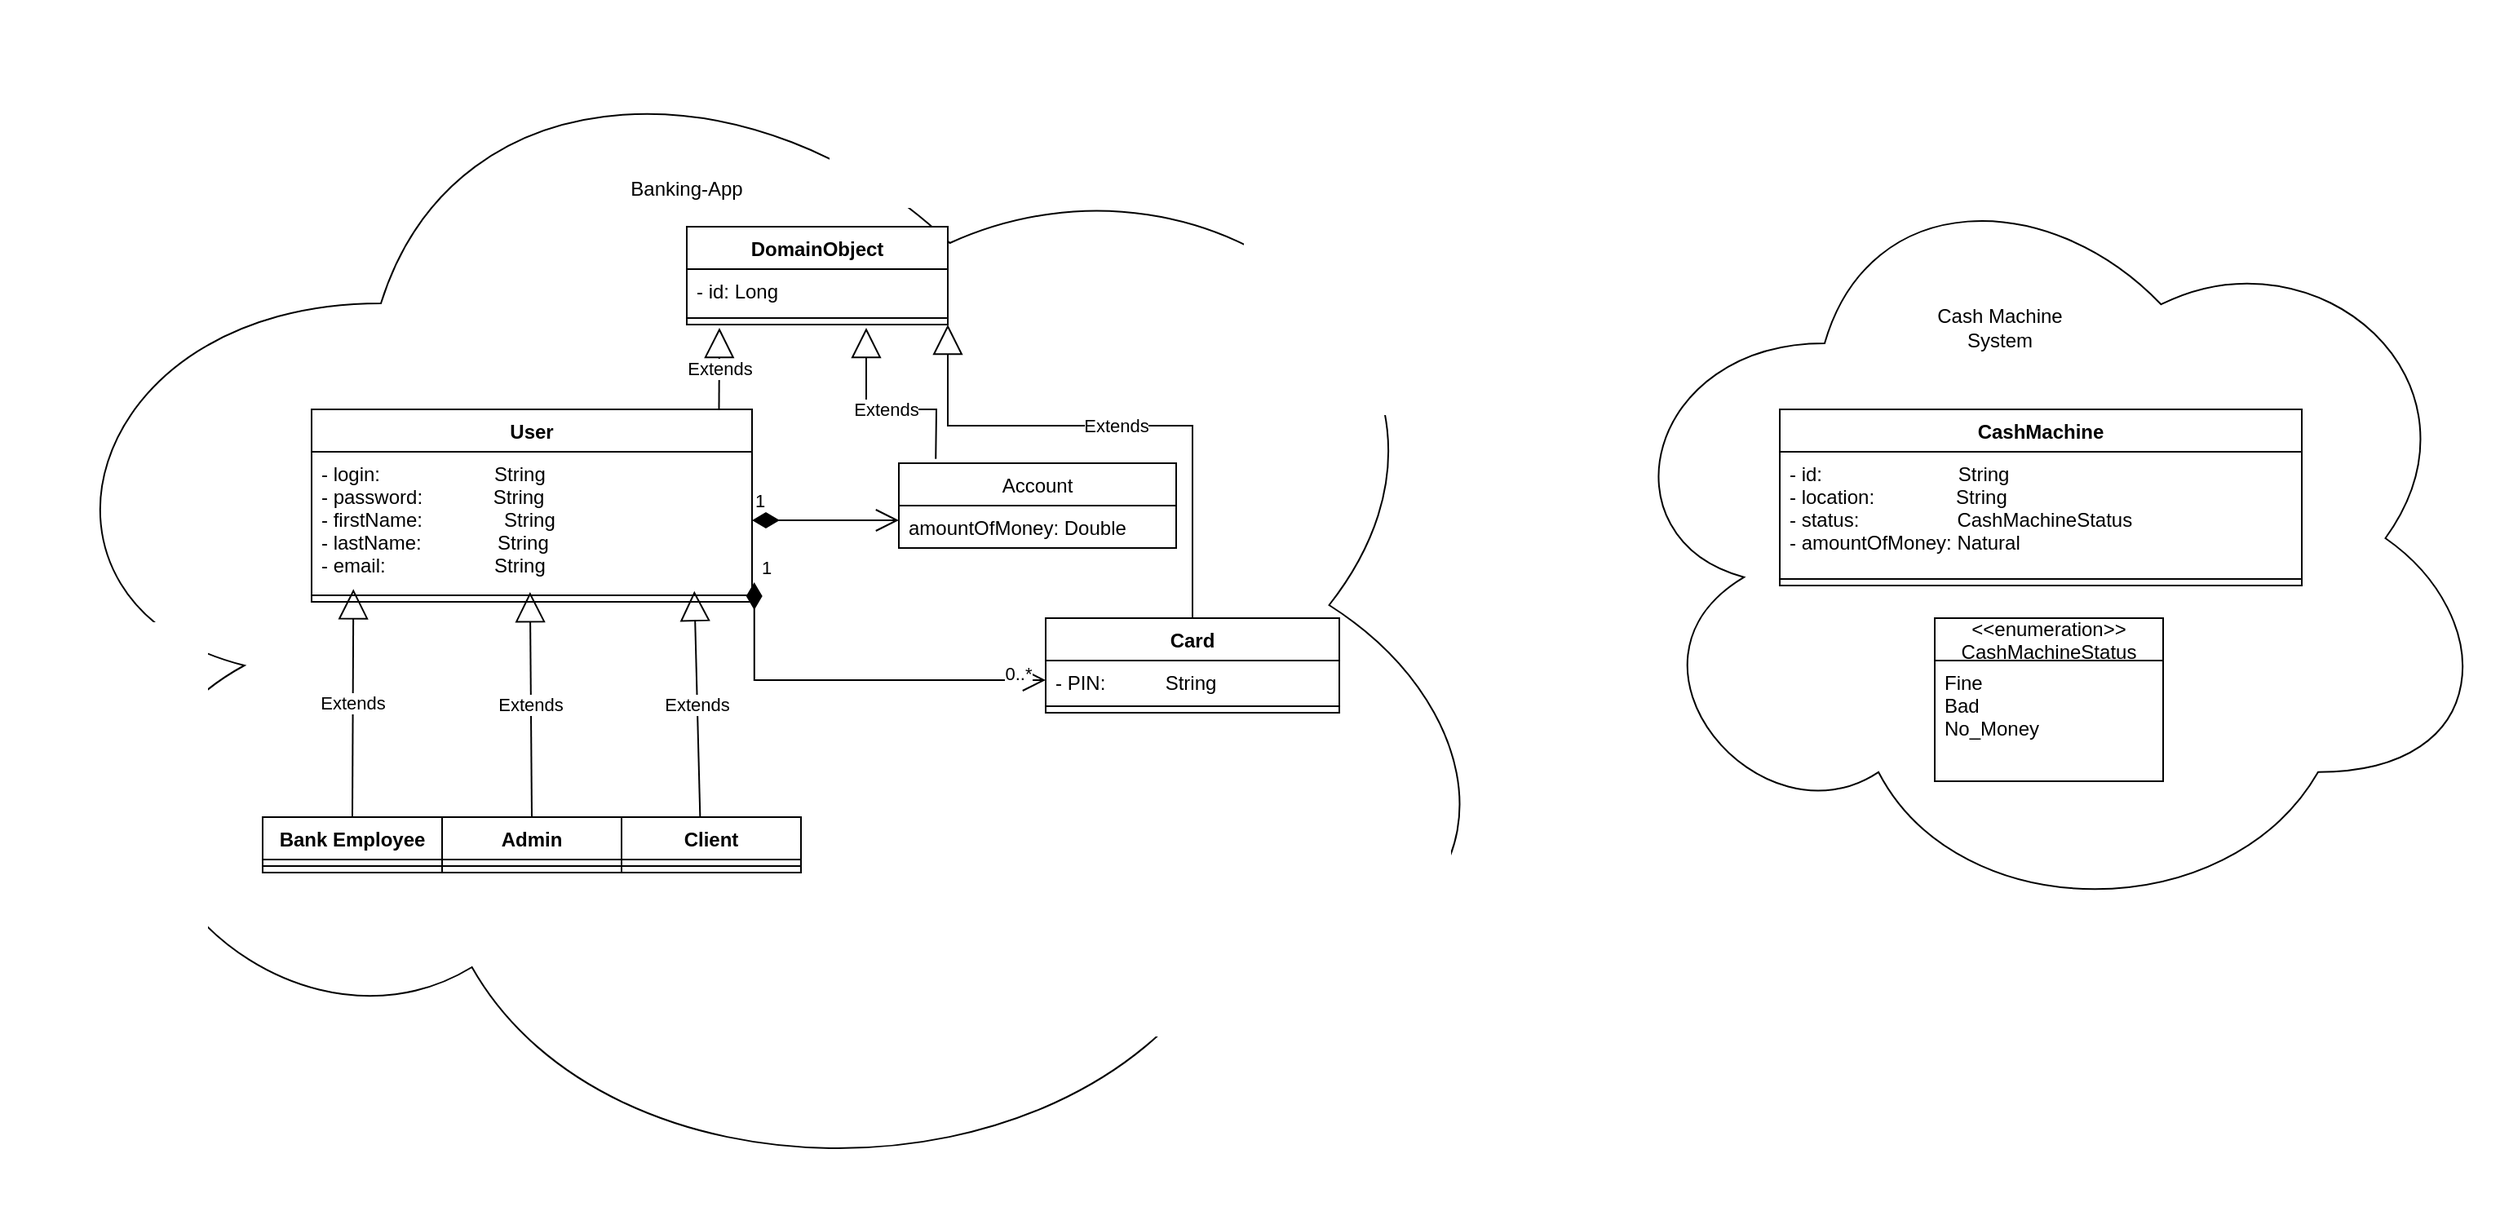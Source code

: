 <mxfile version="20.6.0" type="device"><diagram id="N_JSzbsqDlWONEAcsUn7" name="Page-1"><mxGraphModel dx="782" dy="468" grid="1" gridSize="10" guides="1" tooltips="1" connect="1" arrows="1" fold="1" page="1" pageScale="1" pageWidth="850" pageHeight="1100" math="0" shadow="0"><root><mxCell id="0"/><mxCell id="1" parent="0"/><mxCell id="tdOuwj9vurERw3tTX1oL-8" value="" style="ellipse;shape=cloud;whiteSpace=wrap;html=1;" parent="1" vertex="1"><mxGeometry x="1070" y="100" width="550" height="478" as="geometry"/></mxCell><mxCell id="tdOuwj9vurERw3tTX1oL-6" value="" style="ellipse;shape=cloud;whiteSpace=wrap;html=1;" parent="1" vertex="1"><mxGeometry x="90" y="10" width="930" height="740" as="geometry"/></mxCell><mxCell id="3YPB2ahdYbDr4Qa8wXvw-1" value="User" style="swimlane;fontStyle=1;align=center;verticalAlign=top;childLayout=stackLayout;horizontal=1;startSize=26;horizontalStack=0;resizeParent=1;resizeParentMax=0;resizeLast=0;collapsible=1;marginBottom=0;" parent="1" vertex="1"><mxGeometry x="280" y="260" width="270" height="118" as="geometry"/></mxCell><mxCell id="3YPB2ahdYbDr4Qa8wXvw-2" value="- login:                     String&#10;- password:             String&#10;- firstName:               String&#10;- lastName:              String&#10;- email:                    String" style="text;strokeColor=none;fillColor=none;align=left;verticalAlign=top;spacingLeft=4;spacingRight=4;overflow=hidden;rotatable=0;points=[[0,0.5],[1,0.5]];portConstraint=eastwest;" parent="3YPB2ahdYbDr4Qa8wXvw-1" vertex="1"><mxGeometry y="26" width="270" height="84" as="geometry"/></mxCell><mxCell id="3YPB2ahdYbDr4Qa8wXvw-3" value="" style="line;strokeWidth=1;fillColor=none;align=left;verticalAlign=middle;spacingTop=-1;spacingLeft=3;spacingRight=3;rotatable=0;labelPosition=right;points=[];portConstraint=eastwest;strokeColor=inherit;" parent="3YPB2ahdYbDr4Qa8wXvw-1" vertex="1"><mxGeometry y="110" width="270" height="8" as="geometry"/></mxCell><mxCell id="3YPB2ahdYbDr4Qa8wXvw-5" value="Bank Employee" style="swimlane;fontStyle=1;align=center;verticalAlign=top;childLayout=stackLayout;horizontal=1;startSize=26;horizontalStack=0;resizeParent=1;resizeParentMax=0;resizeLast=0;collapsible=1;marginBottom=0;" parent="1" vertex="1"><mxGeometry x="250" y="510" width="110" height="34" as="geometry"/></mxCell><mxCell id="3YPB2ahdYbDr4Qa8wXvw-7" value="" style="line;strokeWidth=1;fillColor=none;align=left;verticalAlign=middle;spacingTop=-1;spacingLeft=3;spacingRight=3;rotatable=0;labelPosition=right;points=[];portConstraint=eastwest;strokeColor=inherit;" parent="3YPB2ahdYbDr4Qa8wXvw-5" vertex="1"><mxGeometry y="26" width="110" height="8" as="geometry"/></mxCell><mxCell id="3YPB2ahdYbDr4Qa8wXvw-135" value="Extends" style="endArrow=block;endSize=16;endFill=0;html=1;rounded=0;entryX=0.095;entryY=1.002;entryDx=0;entryDy=0;entryPerimeter=0;exitX=0.5;exitY=0;exitDx=0;exitDy=0;" parent="1" target="3YPB2ahdYbDr4Qa8wXvw-2" edge="1" source="3YPB2ahdYbDr4Qa8wXvw-5"><mxGeometry width="160" relative="1" as="geometry"><mxPoint x="368.8" y="447.694" as="sourcePoint"/><mxPoint x="390" y="378" as="targetPoint"/></mxGeometry></mxCell><mxCell id="3YPB2ahdYbDr4Qa8wXvw-137" value="Client" style="swimlane;fontStyle=1;align=center;verticalAlign=top;childLayout=stackLayout;horizontal=1;startSize=26;horizontalStack=0;resizeParent=1;resizeParentMax=0;resizeLast=0;collapsible=1;marginBottom=0;" parent="1" vertex="1"><mxGeometry x="470" y="510" width="110" height="34" as="geometry"/></mxCell><mxCell id="3YPB2ahdYbDr4Qa8wXvw-139" value="" style="line;strokeWidth=1;fillColor=none;align=left;verticalAlign=middle;spacingTop=-1;spacingLeft=3;spacingRight=3;rotatable=0;labelPosition=right;points=[];portConstraint=eastwest;strokeColor=inherit;" parent="3YPB2ahdYbDr4Qa8wXvw-137" vertex="1"><mxGeometry y="26" width="110" height="8" as="geometry"/></mxCell><mxCell id="3YPB2ahdYbDr4Qa8wXvw-140" value="Extends" style="endArrow=block;endSize=16;endFill=0;html=1;rounded=0;entryX=0.869;entryY=1.017;entryDx=0;entryDy=0;entryPerimeter=0;exitX=0.438;exitY=0;exitDx=0;exitDy=0;exitPerimeter=0;" parent="1" source="3YPB2ahdYbDr4Qa8wXvw-137" target="3YPB2ahdYbDr4Qa8wXvw-2" edge="1"><mxGeometry width="160" relative="1" as="geometry"><mxPoint x="378.8" y="457.46" as="sourcePoint"/><mxPoint x="387.84" y="380.904" as="targetPoint"/></mxGeometry></mxCell><mxCell id="tdOuwj9vurERw3tTX1oL-1" value="Card" style="swimlane;fontStyle=1;align=center;verticalAlign=top;childLayout=stackLayout;horizontal=1;startSize=26;horizontalStack=0;resizeParent=1;resizeParentMax=0;resizeLast=0;collapsible=1;marginBottom=0;" parent="1" vertex="1"><mxGeometry x="730" y="388" width="180" height="58" as="geometry"/></mxCell><mxCell id="tdOuwj9vurERw3tTX1oL-2" value="- PIN:           String&#10;" style="text;strokeColor=none;fillColor=none;align=left;verticalAlign=top;spacingLeft=4;spacingRight=4;overflow=hidden;rotatable=0;points=[[0,0.5],[1,0.5]];portConstraint=eastwest;" parent="tdOuwj9vurERw3tTX1oL-1" vertex="1"><mxGeometry y="26" width="180" height="24" as="geometry"/></mxCell><mxCell id="tdOuwj9vurERw3tTX1oL-3" value="" style="line;strokeWidth=1;fillColor=none;align=left;verticalAlign=middle;spacingTop=-1;spacingLeft=3;spacingRight=3;rotatable=0;labelPosition=right;points=[];portConstraint=eastwest;strokeColor=inherit;" parent="tdOuwj9vurERw3tTX1oL-1" vertex="1"><mxGeometry y="50" width="180" height="8" as="geometry"/></mxCell><mxCell id="tdOuwj9vurERw3tTX1oL-7" value="Banking-App" style="text;html=1;strokeColor=none;fillColor=none;align=center;verticalAlign=middle;whiteSpace=wrap;rounded=0;" parent="1" vertex="1"><mxGeometry x="470" y="110" width="80" height="30" as="geometry"/></mxCell><mxCell id="tdOuwj9vurERw3tTX1oL-9" value="CashMachine" style="swimlane;fontStyle=1;align=center;verticalAlign=top;childLayout=stackLayout;horizontal=1;startSize=26;horizontalStack=0;resizeParent=1;resizeParentMax=0;resizeLast=0;collapsible=1;marginBottom=0;" parent="1" vertex="1"><mxGeometry x="1180" y="260" width="320" height="108" as="geometry"/></mxCell><mxCell id="tdOuwj9vurERw3tTX1oL-10" value="- id:                         String&#10;- location:               String&#10;- status:                  CashMachineStatus&#10;- amountOfMoney: Natural&#10;" style="text;strokeColor=none;fillColor=none;align=left;verticalAlign=top;spacingLeft=4;spacingRight=4;overflow=hidden;rotatable=0;points=[[0,0.5],[1,0.5]];portConstraint=eastwest;" parent="tdOuwj9vurERw3tTX1oL-9" vertex="1"><mxGeometry y="26" width="320" height="74" as="geometry"/></mxCell><mxCell id="tdOuwj9vurERw3tTX1oL-11" value="" style="line;strokeWidth=1;fillColor=none;align=left;verticalAlign=middle;spacingTop=-1;spacingLeft=3;spacingRight=3;rotatable=0;labelPosition=right;points=[];portConstraint=eastwest;strokeColor=inherit;" parent="tdOuwj9vurERw3tTX1oL-9" vertex="1"><mxGeometry y="100" width="320" height="8" as="geometry"/></mxCell><mxCell id="tdOuwj9vurERw3tTX1oL-13" value="&lt;&lt;enumeration&gt;&gt;&#10;CashMachineStatus" style="swimlane;fontStyle=0;childLayout=stackLayout;horizontal=1;startSize=26;fillColor=none;horizontalStack=0;resizeParent=1;resizeParentMax=0;resizeLast=0;collapsible=1;marginBottom=0;" parent="1" vertex="1"><mxGeometry x="1275" y="388.0" width="140" height="100" as="geometry"/></mxCell><mxCell id="tdOuwj9vurERw3tTX1oL-14" value="Fine&#10;Bad&#10;No_Money" style="text;strokeColor=none;fillColor=none;align=left;verticalAlign=top;spacingLeft=4;spacingRight=4;overflow=hidden;rotatable=0;points=[[0,0.5],[1,0.5]];portConstraint=eastwest;" parent="tdOuwj9vurERw3tTX1oL-13" vertex="1"><mxGeometry y="26" width="140" height="74" as="geometry"/></mxCell><mxCell id="tdOuwj9vurERw3tTX1oL-15" value="Cash Machine System" style="text;html=1;strokeColor=none;fillColor=none;align=center;verticalAlign=middle;whiteSpace=wrap;rounded=0;" parent="1" vertex="1"><mxGeometry x="1265" y="180" width="100" height="60" as="geometry"/></mxCell><mxCell id="tdOuwj9vurERw3tTX1oL-17" value="Admin" style="swimlane;fontStyle=1;align=center;verticalAlign=top;childLayout=stackLayout;horizontal=1;startSize=26;horizontalStack=0;resizeParent=1;resizeParentMax=0;resizeLast=0;collapsible=1;marginBottom=0;" parent="1" vertex="1"><mxGeometry x="360" y="510" width="110" height="34" as="geometry"/></mxCell><mxCell id="tdOuwj9vurERw3tTX1oL-19" value="" style="line;strokeWidth=1;fillColor=none;align=left;verticalAlign=middle;spacingTop=-1;spacingLeft=3;spacingRight=3;rotatable=0;labelPosition=right;points=[];portConstraint=eastwest;strokeColor=inherit;" parent="tdOuwj9vurERw3tTX1oL-17" vertex="1"><mxGeometry y="26" width="110" height="8" as="geometry"/></mxCell><mxCell id="tdOuwj9vurERw3tTX1oL-20" value="Extends" style="endArrow=block;endSize=16;endFill=0;html=1;rounded=0;exitX=0.5;exitY=0;exitDx=0;exitDy=0;entryX=0.496;entryY=0.254;entryDx=0;entryDy=0;entryPerimeter=0;" parent="1" source="tdOuwj9vurERw3tTX1oL-17" target="3YPB2ahdYbDr4Qa8wXvw-3" edge="1"><mxGeometry width="160" relative="1" as="geometry"><mxPoint x="378.8" y="457.46" as="sourcePoint"/><mxPoint x="440" y="381" as="targetPoint"/></mxGeometry></mxCell><mxCell id="NbPKT4y7V1r3HRGUH2v9-2" value="DomainObject" style="swimlane;fontStyle=1;align=center;verticalAlign=top;childLayout=stackLayout;horizontal=1;startSize=26;horizontalStack=0;resizeParent=1;resizeParentMax=0;resizeLast=0;collapsible=1;marginBottom=0;" parent="1" vertex="1"><mxGeometry x="510" y="148" width="160" height="60" as="geometry"/></mxCell><mxCell id="NbPKT4y7V1r3HRGUH2v9-3" value="- id: Long" style="text;strokeColor=none;fillColor=none;align=left;verticalAlign=top;spacingLeft=4;spacingRight=4;overflow=hidden;rotatable=0;points=[[0,0.5],[1,0.5]];portConstraint=eastwest;" parent="NbPKT4y7V1r3HRGUH2v9-2" vertex="1"><mxGeometry y="26" width="160" height="26" as="geometry"/></mxCell><mxCell id="NbPKT4y7V1r3HRGUH2v9-4" value="" style="line;strokeWidth=1;fillColor=none;align=left;verticalAlign=middle;spacingTop=-1;spacingLeft=3;spacingRight=3;rotatable=0;labelPosition=right;points=[];portConstraint=eastwest;strokeColor=inherit;" parent="NbPKT4y7V1r3HRGUH2v9-2" vertex="1"><mxGeometry y="52" width="160" height="8" as="geometry"/></mxCell><mxCell id="NbPKT4y7V1r3HRGUH2v9-6" value="Extends" style="endArrow=block;endSize=16;endFill=0;html=1;rounded=0;exitX=0.925;exitY=0;exitDx=0;exitDy=0;exitPerimeter=0;" parent="1" source="3YPB2ahdYbDr4Qa8wXvw-1" edge="1"><mxGeometry width="160" relative="1" as="geometry"><mxPoint x="490" y="532" as="sourcePoint"/><mxPoint x="530" y="210" as="targetPoint"/></mxGeometry></mxCell><mxCell id="NbPKT4y7V1r3HRGUH2v9-7" value="Extends" style="endArrow=block;endSize=16;endFill=0;html=1;rounded=0;entryX=1;entryY=1;entryDx=0;entryDy=0;" parent="1" source="tdOuwj9vurERw3tTX1oL-1" target="NbPKT4y7V1r3HRGUH2v9-2" edge="1"><mxGeometry width="160" relative="1" as="geometry"><mxPoint x="564.79" y="260.672" as="sourcePoint"/><mxPoint x="568.08" y="205.632" as="targetPoint"/><Array as="points"><mxPoint x="820" y="360"/><mxPoint x="820" y="270"/><mxPoint x="810" y="270"/><mxPoint x="670" y="270"/></Array></mxGeometry></mxCell><mxCell id="RWu5ctrMnKtoePI4CbYT-1" value="Account" style="swimlane;fontStyle=0;childLayout=stackLayout;horizontal=1;startSize=26;fillColor=none;horizontalStack=0;resizeParent=1;resizeParentMax=0;resizeLast=0;collapsible=1;marginBottom=0;" vertex="1" parent="1"><mxGeometry x="640" y="293" width="170" height="52" as="geometry"/></mxCell><mxCell id="RWu5ctrMnKtoePI4CbYT-2" value="amountOfMoney: Double" style="text;strokeColor=none;fillColor=none;align=left;verticalAlign=top;spacingLeft=4;spacingRight=4;overflow=hidden;rotatable=0;points=[[0,0.5],[1,0.5]];portConstraint=eastwest;" vertex="1" parent="RWu5ctrMnKtoePI4CbYT-1"><mxGeometry y="26" width="170" height="26" as="geometry"/></mxCell><mxCell id="RWu5ctrMnKtoePI4CbYT-6" value="Extends" style="endArrow=block;endSize=16;endFill=0;html=1;rounded=0;exitX=0.133;exitY=-0.051;exitDx=0;exitDy=0;exitPerimeter=0;" edge="1" parent="1" source="RWu5ctrMnKtoePI4CbYT-1"><mxGeometry width="160" relative="1" as="geometry"><mxPoint x="560" y="350" as="sourcePoint"/><mxPoint x="620" y="210" as="targetPoint"/><Array as="points"><mxPoint x="663" y="260"/><mxPoint x="620" y="260"/></Array></mxGeometry></mxCell><mxCell id="RWu5ctrMnKtoePI4CbYT-7" value="1" style="endArrow=open;html=1;endSize=12;startArrow=diamondThin;startSize=14;startFill=1;edgeStyle=orthogonalEdgeStyle;align=left;verticalAlign=bottom;rounded=0;exitX=1;exitY=0.5;exitDx=0;exitDy=0;" edge="1" parent="1" source="3YPB2ahdYbDr4Qa8wXvw-2"><mxGeometry x="-1" y="3" relative="1" as="geometry"><mxPoint x="590" y="350" as="sourcePoint"/><mxPoint x="640" y="328" as="targetPoint"/></mxGeometry></mxCell><mxCell id="RWu5ctrMnKtoePI4CbYT-8" value="1" style="endArrow=open;html=1;endSize=12;startArrow=diamondThin;startSize=14;startFill=1;edgeStyle=orthogonalEdgeStyle;align=left;verticalAlign=bottom;rounded=0;exitX=1.005;exitY=0.952;exitDx=0;exitDy=0;exitPerimeter=0;entryX=0;entryY=0.5;entryDx=0;entryDy=0;" edge="1" parent="1" source="3YPB2ahdYbDr4Qa8wXvw-2" target="tdOuwj9vurERw3tTX1oL-2"><mxGeometry x="-1" y="3" relative="1" as="geometry"><mxPoint x="370" y="350" as="sourcePoint"/><mxPoint x="530" y="350" as="targetPoint"/><Array as="points"><mxPoint x="551" y="426"/></Array></mxGeometry></mxCell><mxCell id="RWu5ctrMnKtoePI4CbYT-9" value="0..*" style="edgeLabel;html=1;align=center;verticalAlign=middle;resizable=0;points=[];" vertex="1" connectable="0" parent="RWu5ctrMnKtoePI4CbYT-8"><mxGeometry x="0.858" y="4" relative="1" as="geometry"><mxPoint as="offset"/></mxGeometry></mxCell></root></mxGraphModel></diagram></mxfile>